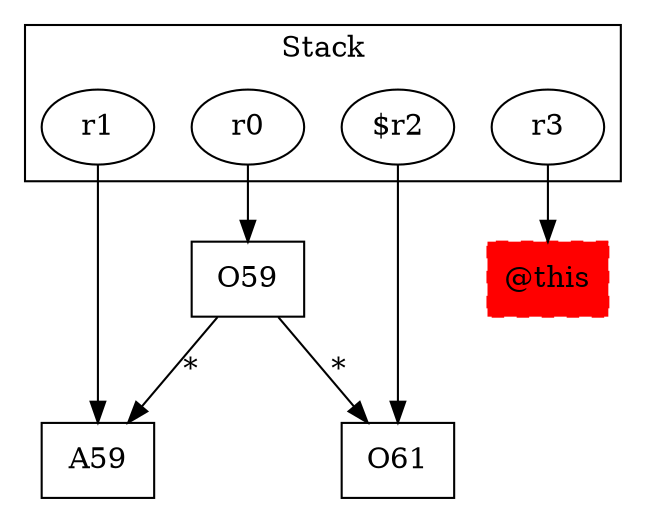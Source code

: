 digraph sample {
  rankDir="LR";
  subgraph cluster_0 {
    label="Stack"
    "r1"; "$r2"; "r0"; "r3"; 
  }
  "r1" -> { A59[shape=box]};
  "$r2" -> { O61[shape=box]};
  "r0" -> { O59[shape=box]};
  "r3" -> { "@this"[shape=box]};
  O59 -> A59[label="*", weight="0.2"]
  O59 -> O61[label="*", weight="0.2"]
  "@this"[shape=box, style="filled,dashed"];
  "@this"[color="red"];
}
